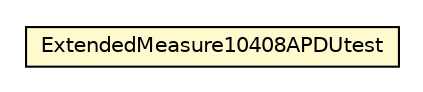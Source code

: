 #!/usr/local/bin/dot
#
# Class diagram 
# Generated by UMLGraph version R5_6-24-gf6e263 (http://www.umlgraph.org/)
#

digraph G {
	edge [fontname="Helvetica",fontsize=10,labelfontname="Helvetica",labelfontsize=10];
	node [fontname="Helvetica",fontsize=10,shape=plaintext];
	nodesep=0.25;
	ranksep=0.5;
	// org.universAAL.lddi.lib.ieeex73std.testchannel20601.ExtendedMeasure10408APDUtest
	c3987557 [label=<<table title="org.universAAL.lddi.lib.ieeex73std.testchannel20601.ExtendedMeasure10408APDUtest" border="0" cellborder="1" cellspacing="0" cellpadding="2" port="p" bgcolor="lemonChiffon" href="./ExtendedMeasure10408APDUtest.html">
		<tr><td><table border="0" cellspacing="0" cellpadding="1">
<tr><td align="center" balign="center"> ExtendedMeasure10408APDUtest </td></tr>
		</table></td></tr>
		</table>>, URL="./ExtendedMeasure10408APDUtest.html", fontname="Helvetica", fontcolor="black", fontsize=10.0];
}

